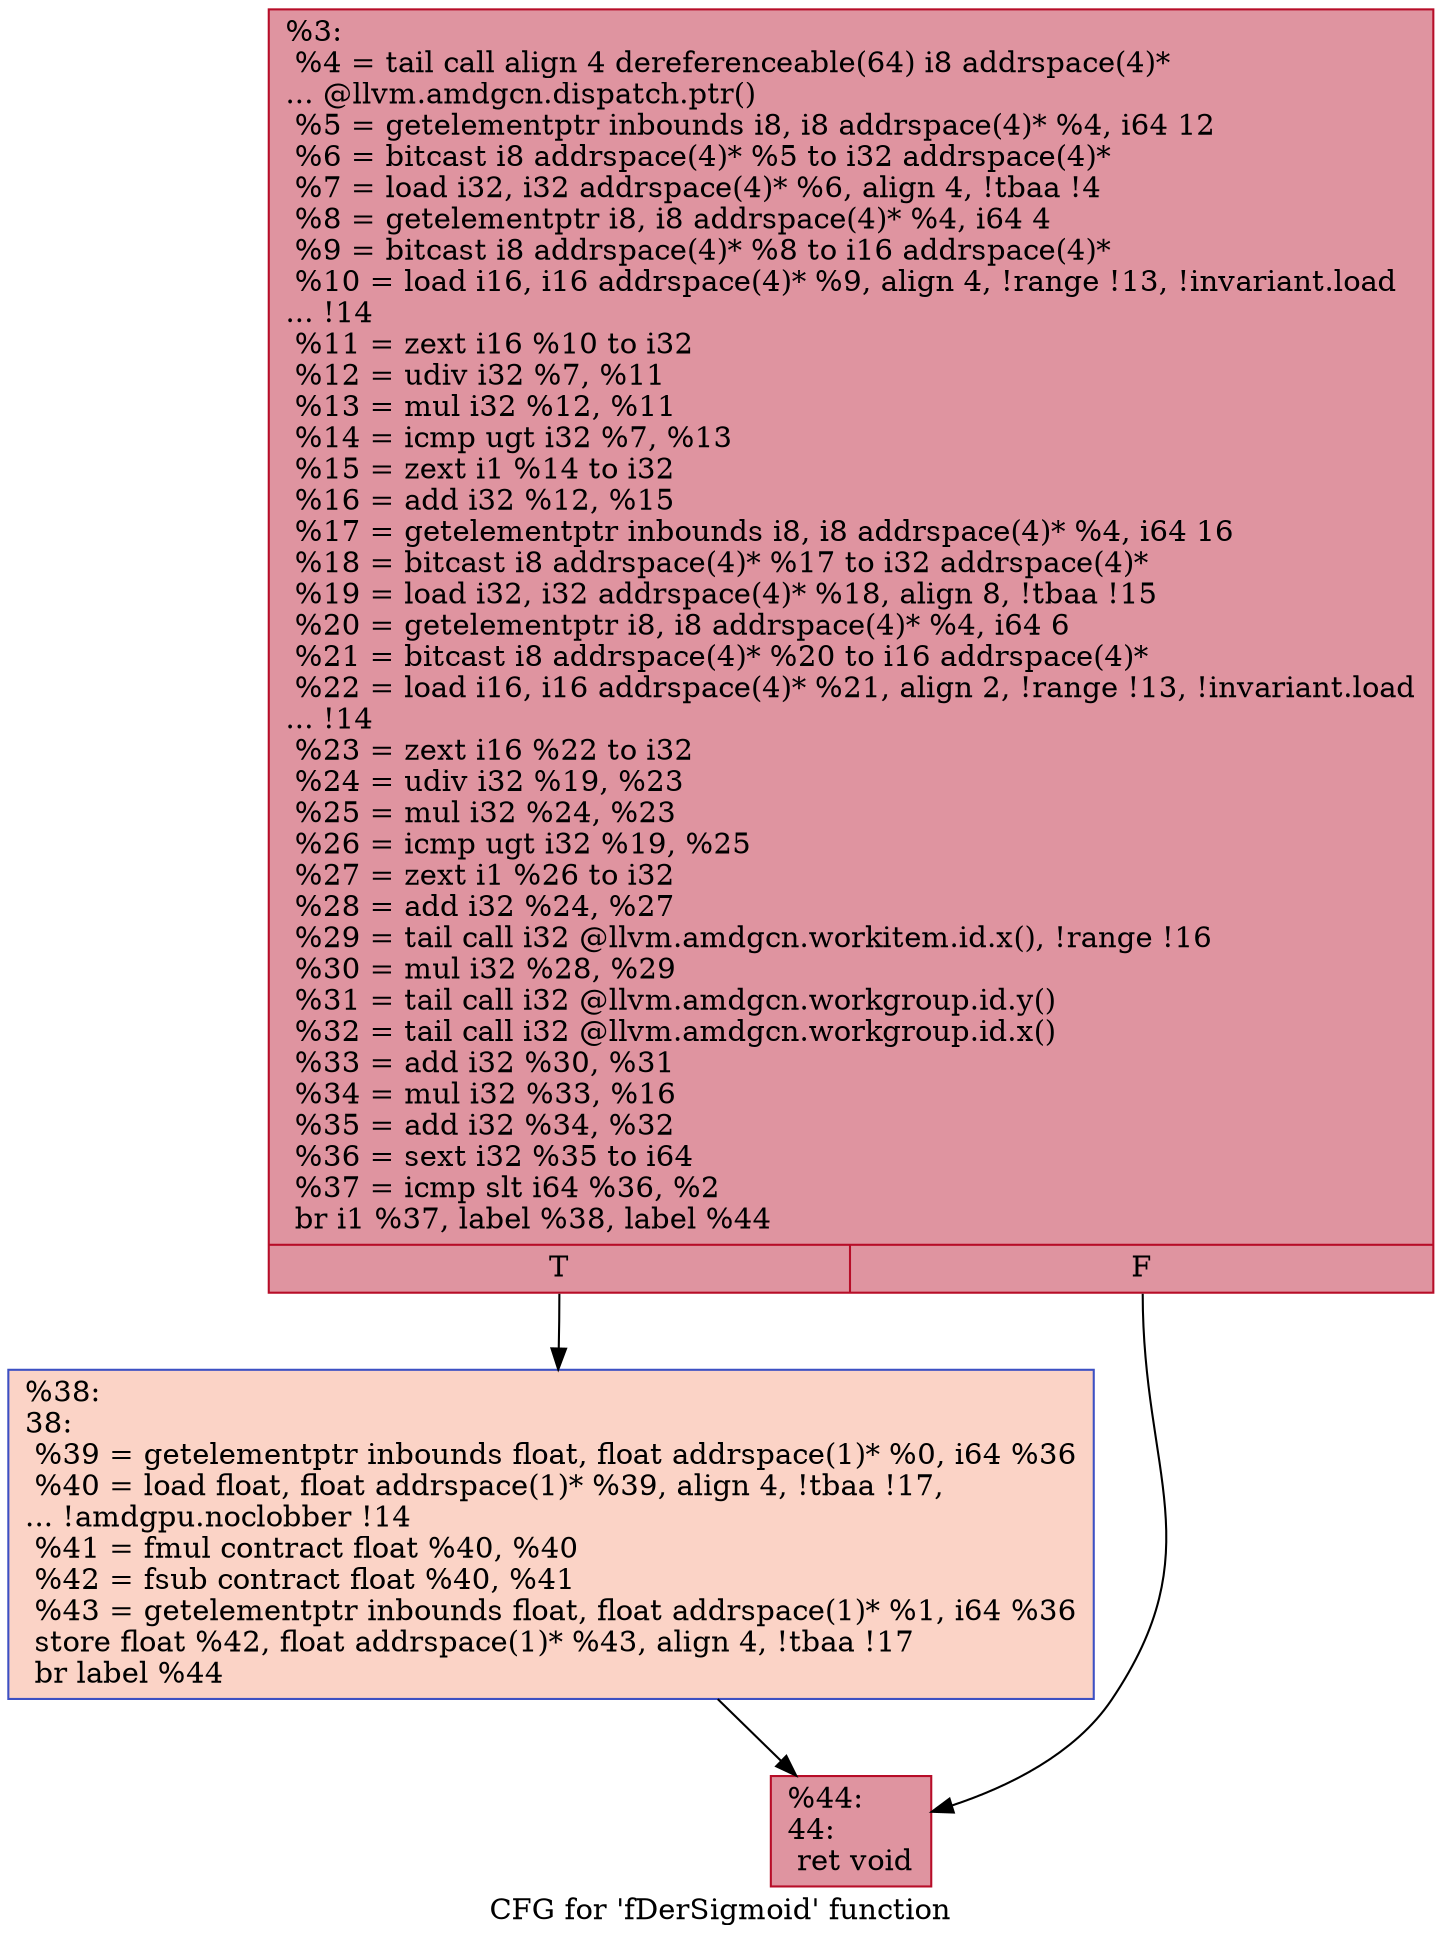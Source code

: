 digraph "CFG for 'fDerSigmoid' function" {
	label="CFG for 'fDerSigmoid' function";

	Node0x46b8650 [shape=record,color="#b70d28ff", style=filled, fillcolor="#b70d2870",label="{%3:\l  %4 = tail call align 4 dereferenceable(64) i8 addrspace(4)*\l... @llvm.amdgcn.dispatch.ptr()\l  %5 = getelementptr inbounds i8, i8 addrspace(4)* %4, i64 12\l  %6 = bitcast i8 addrspace(4)* %5 to i32 addrspace(4)*\l  %7 = load i32, i32 addrspace(4)* %6, align 4, !tbaa !4\l  %8 = getelementptr i8, i8 addrspace(4)* %4, i64 4\l  %9 = bitcast i8 addrspace(4)* %8 to i16 addrspace(4)*\l  %10 = load i16, i16 addrspace(4)* %9, align 4, !range !13, !invariant.load\l... !14\l  %11 = zext i16 %10 to i32\l  %12 = udiv i32 %7, %11\l  %13 = mul i32 %12, %11\l  %14 = icmp ugt i32 %7, %13\l  %15 = zext i1 %14 to i32\l  %16 = add i32 %12, %15\l  %17 = getelementptr inbounds i8, i8 addrspace(4)* %4, i64 16\l  %18 = bitcast i8 addrspace(4)* %17 to i32 addrspace(4)*\l  %19 = load i32, i32 addrspace(4)* %18, align 8, !tbaa !15\l  %20 = getelementptr i8, i8 addrspace(4)* %4, i64 6\l  %21 = bitcast i8 addrspace(4)* %20 to i16 addrspace(4)*\l  %22 = load i16, i16 addrspace(4)* %21, align 2, !range !13, !invariant.load\l... !14\l  %23 = zext i16 %22 to i32\l  %24 = udiv i32 %19, %23\l  %25 = mul i32 %24, %23\l  %26 = icmp ugt i32 %19, %25\l  %27 = zext i1 %26 to i32\l  %28 = add i32 %24, %27\l  %29 = tail call i32 @llvm.amdgcn.workitem.id.x(), !range !16\l  %30 = mul i32 %28, %29\l  %31 = tail call i32 @llvm.amdgcn.workgroup.id.y()\l  %32 = tail call i32 @llvm.amdgcn.workgroup.id.x()\l  %33 = add i32 %30, %31\l  %34 = mul i32 %33, %16\l  %35 = add i32 %34, %32\l  %36 = sext i32 %35 to i64\l  %37 = icmp slt i64 %36, %2\l  br i1 %37, label %38, label %44\l|{<s0>T|<s1>F}}"];
	Node0x46b8650:s0 -> Node0x46bc430;
	Node0x46b8650:s1 -> Node0x46bc4c0;
	Node0x46bc430 [shape=record,color="#3d50c3ff", style=filled, fillcolor="#f59c7d70",label="{%38:\l38:                                               \l  %39 = getelementptr inbounds float, float addrspace(1)* %0, i64 %36\l  %40 = load float, float addrspace(1)* %39, align 4, !tbaa !17,\l... !amdgpu.noclobber !14\l  %41 = fmul contract float %40, %40\l  %42 = fsub contract float %40, %41\l  %43 = getelementptr inbounds float, float addrspace(1)* %1, i64 %36\l  store float %42, float addrspace(1)* %43, align 4, !tbaa !17\l  br label %44\l}"];
	Node0x46bc430 -> Node0x46bc4c0;
	Node0x46bc4c0 [shape=record,color="#b70d28ff", style=filled, fillcolor="#b70d2870",label="{%44:\l44:                                               \l  ret void\l}"];
}
